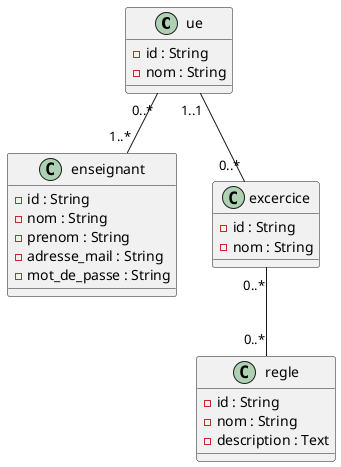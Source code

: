 @startuml

class ue {
    - id : String 
    - nom : String 
}

class enseignant {
    - id : String
    - nom : String
    - prenom : String
    - adresse_mail : String
    - mot_de_passe : String
}

class excercice {
    - id : String
    - nom : String 
}

class regle {
    - id : String
    - nom : String
    - description : Text
}

ue "0..*" -- "1..*" enseignant
ue "1..1" -- "0..*" excercice
excercice "0..*" -- "0..*" regle

@enduml